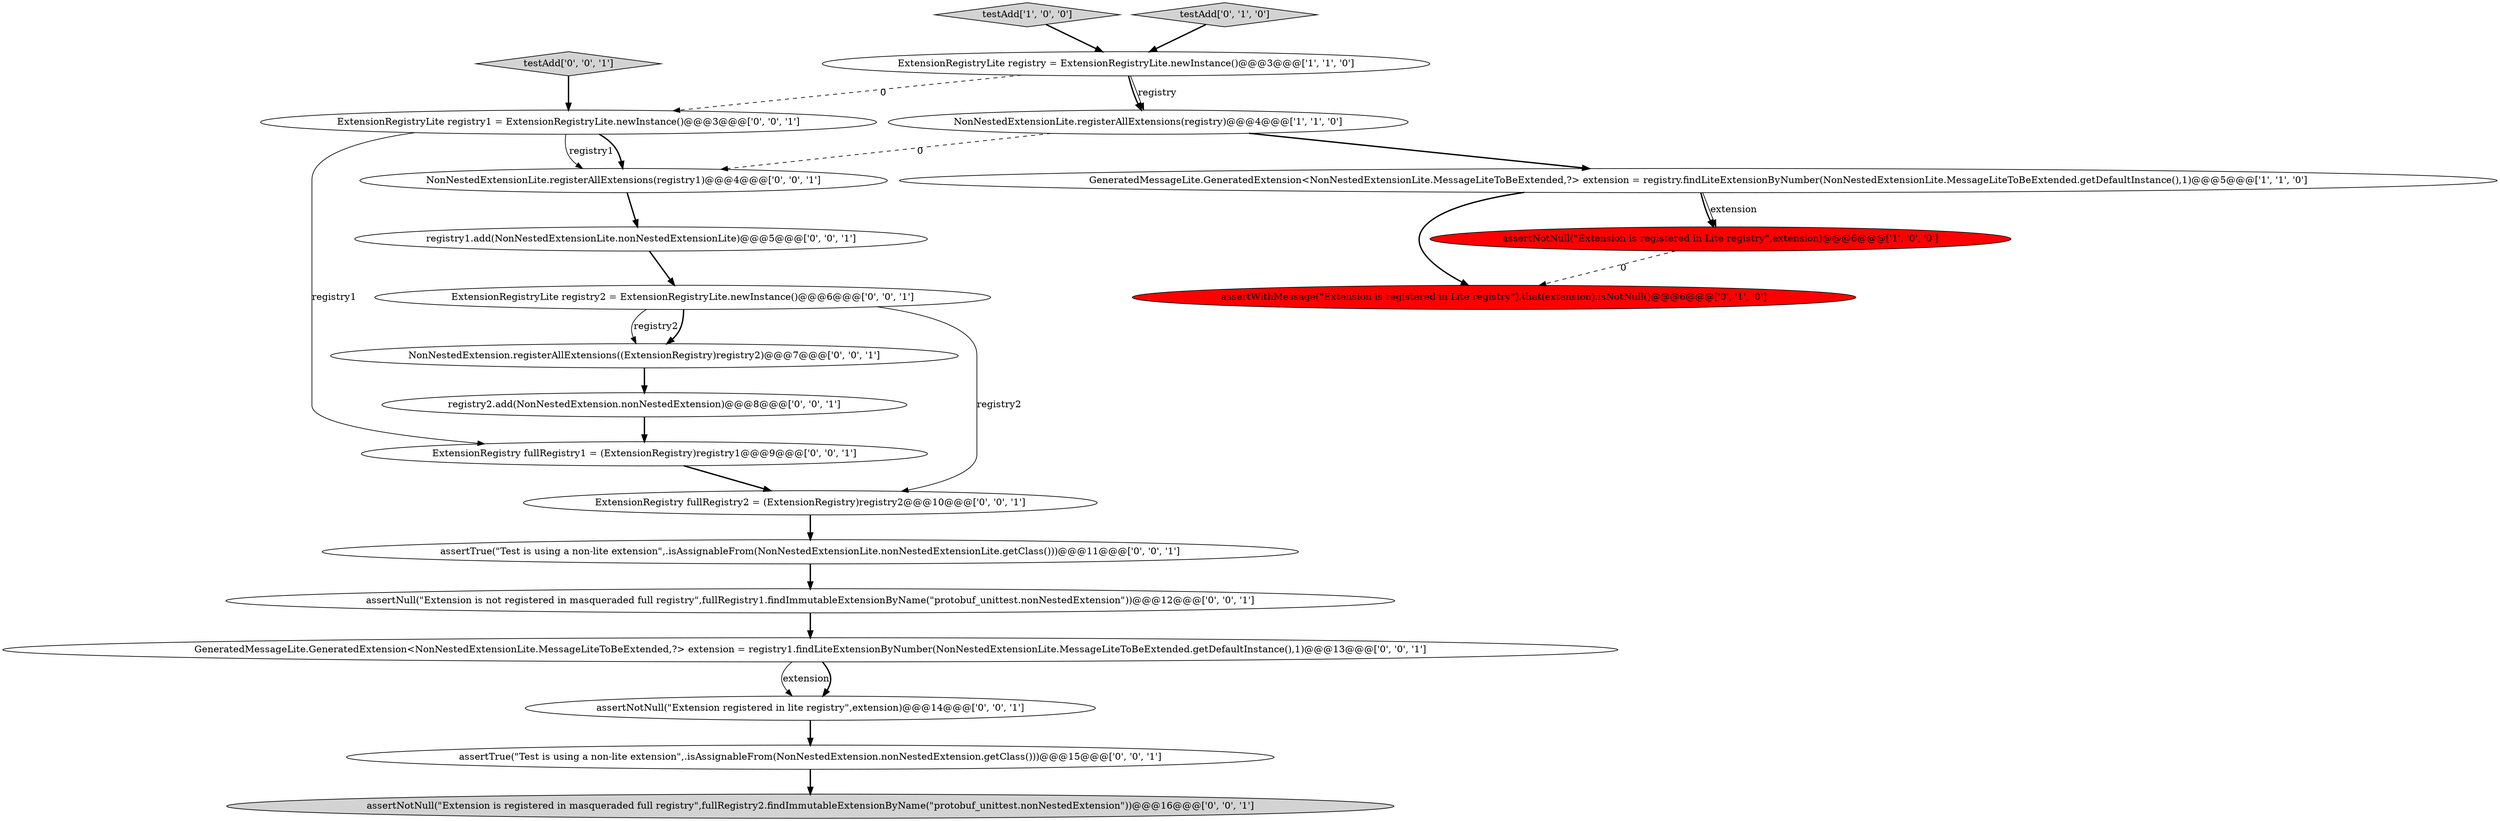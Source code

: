 digraph {
7 [style = filled, label = "assertNotNull(\"Extension registered in lite registry\",extension)@@@14@@@['0', '0', '1']", fillcolor = white, shape = ellipse image = "AAA0AAABBB3BBB"];
11 [style = filled, label = "ExtensionRegistryLite registry1 = ExtensionRegistryLite.newInstance()@@@3@@@['0', '0', '1']", fillcolor = white, shape = ellipse image = "AAA0AAABBB3BBB"];
12 [style = filled, label = "registry2.add(NonNestedExtension.nonNestedExtension)@@@8@@@['0', '0', '1']", fillcolor = white, shape = ellipse image = "AAA0AAABBB3BBB"];
9 [style = filled, label = "assertTrue(\"Test is using a non-lite extension\",.isAssignableFrom(NonNestedExtensionLite.nonNestedExtensionLite.getClass()))@@@11@@@['0', '0', '1']", fillcolor = white, shape = ellipse image = "AAA0AAABBB3BBB"];
10 [style = filled, label = "assertNotNull(\"Extension is registered in masqueraded full registry\",fullRegistry2.findImmutableExtensionByName(\"protobuf_unittest.nonNestedExtension\"))@@@16@@@['0', '0', '1']", fillcolor = lightgray, shape = ellipse image = "AAA0AAABBB3BBB"];
20 [style = filled, label = "NonNestedExtension.registerAllExtensions((ExtensionRegistry)registry2)@@@7@@@['0', '0', '1']", fillcolor = white, shape = ellipse image = "AAA0AAABBB3BBB"];
16 [style = filled, label = "ExtensionRegistryLite registry2 = ExtensionRegistryLite.newInstance()@@@6@@@['0', '0', '1']", fillcolor = white, shape = ellipse image = "AAA0AAABBB3BBB"];
2 [style = filled, label = "assertNotNull(\"Extension is registered in Lite registry\",extension)@@@6@@@['1', '0', '0']", fillcolor = red, shape = ellipse image = "AAA1AAABBB1BBB"];
0 [style = filled, label = "ExtensionRegistryLite registry = ExtensionRegistryLite.newInstance()@@@3@@@['1', '1', '0']", fillcolor = white, shape = ellipse image = "AAA0AAABBB1BBB"];
1 [style = filled, label = "NonNestedExtensionLite.registerAllExtensions(registry)@@@4@@@['1', '1', '0']", fillcolor = white, shape = ellipse image = "AAA0AAABBB1BBB"];
14 [style = filled, label = "assertNull(\"Extension is not registered in masqueraded full registry\",fullRegistry1.findImmutableExtensionByName(\"protobuf_unittest.nonNestedExtension\"))@@@12@@@['0', '0', '1']", fillcolor = white, shape = ellipse image = "AAA0AAABBB3BBB"];
15 [style = filled, label = "testAdd['0', '0', '1']", fillcolor = lightgray, shape = diamond image = "AAA0AAABBB3BBB"];
19 [style = filled, label = "NonNestedExtensionLite.registerAllExtensions(registry1)@@@4@@@['0', '0', '1']", fillcolor = white, shape = ellipse image = "AAA0AAABBB3BBB"];
4 [style = filled, label = "testAdd['1', '0', '0']", fillcolor = lightgray, shape = diamond image = "AAA0AAABBB1BBB"];
17 [style = filled, label = "assertTrue(\"Test is using a non-lite extension\",.isAssignableFrom(NonNestedExtension.nonNestedExtension.getClass()))@@@15@@@['0', '0', '1']", fillcolor = white, shape = ellipse image = "AAA0AAABBB3BBB"];
18 [style = filled, label = "registry1.add(NonNestedExtensionLite.nonNestedExtensionLite)@@@5@@@['0', '0', '1']", fillcolor = white, shape = ellipse image = "AAA0AAABBB3BBB"];
6 [style = filled, label = "assertWithMessage(\"Extension is registered in Lite registry\").that(extension).isNotNull()@@@6@@@['0', '1', '0']", fillcolor = red, shape = ellipse image = "AAA1AAABBB2BBB"];
13 [style = filled, label = "GeneratedMessageLite.GeneratedExtension<NonNestedExtensionLite.MessageLiteToBeExtended,?> extension = registry1.findLiteExtensionByNumber(NonNestedExtensionLite.MessageLiteToBeExtended.getDefaultInstance(),1)@@@13@@@['0', '0', '1']", fillcolor = white, shape = ellipse image = "AAA0AAABBB3BBB"];
8 [style = filled, label = "ExtensionRegistry fullRegistry2 = (ExtensionRegistry)registry2@@@10@@@['0', '0', '1']", fillcolor = white, shape = ellipse image = "AAA0AAABBB3BBB"];
5 [style = filled, label = "testAdd['0', '1', '0']", fillcolor = lightgray, shape = diamond image = "AAA0AAABBB2BBB"];
3 [style = filled, label = "GeneratedMessageLite.GeneratedExtension<NonNestedExtensionLite.MessageLiteToBeExtended,?> extension = registry.findLiteExtensionByNumber(NonNestedExtensionLite.MessageLiteToBeExtended.getDefaultInstance(),1)@@@5@@@['1', '1', '0']", fillcolor = white, shape = ellipse image = "AAA0AAABBB1BBB"];
21 [style = filled, label = "ExtensionRegistry fullRegistry1 = (ExtensionRegistry)registry1@@@9@@@['0', '0', '1']", fillcolor = white, shape = ellipse image = "AAA0AAABBB3BBB"];
17->10 [style = bold, label=""];
13->7 [style = solid, label="extension"];
19->18 [style = bold, label=""];
7->17 [style = bold, label=""];
12->21 [style = bold, label=""];
1->19 [style = dashed, label="0"];
1->3 [style = bold, label=""];
21->8 [style = bold, label=""];
11->19 [style = solid, label="registry1"];
16->20 [style = solid, label="registry2"];
3->6 [style = bold, label=""];
0->11 [style = dashed, label="0"];
11->19 [style = bold, label=""];
4->0 [style = bold, label=""];
15->11 [style = bold, label=""];
3->2 [style = bold, label=""];
5->0 [style = bold, label=""];
16->8 [style = solid, label="registry2"];
13->7 [style = bold, label=""];
0->1 [style = bold, label=""];
20->12 [style = bold, label=""];
8->9 [style = bold, label=""];
3->2 [style = solid, label="extension"];
9->14 [style = bold, label=""];
2->6 [style = dashed, label="0"];
11->21 [style = solid, label="registry1"];
14->13 [style = bold, label=""];
0->1 [style = solid, label="registry"];
16->20 [style = bold, label=""];
18->16 [style = bold, label=""];
}
